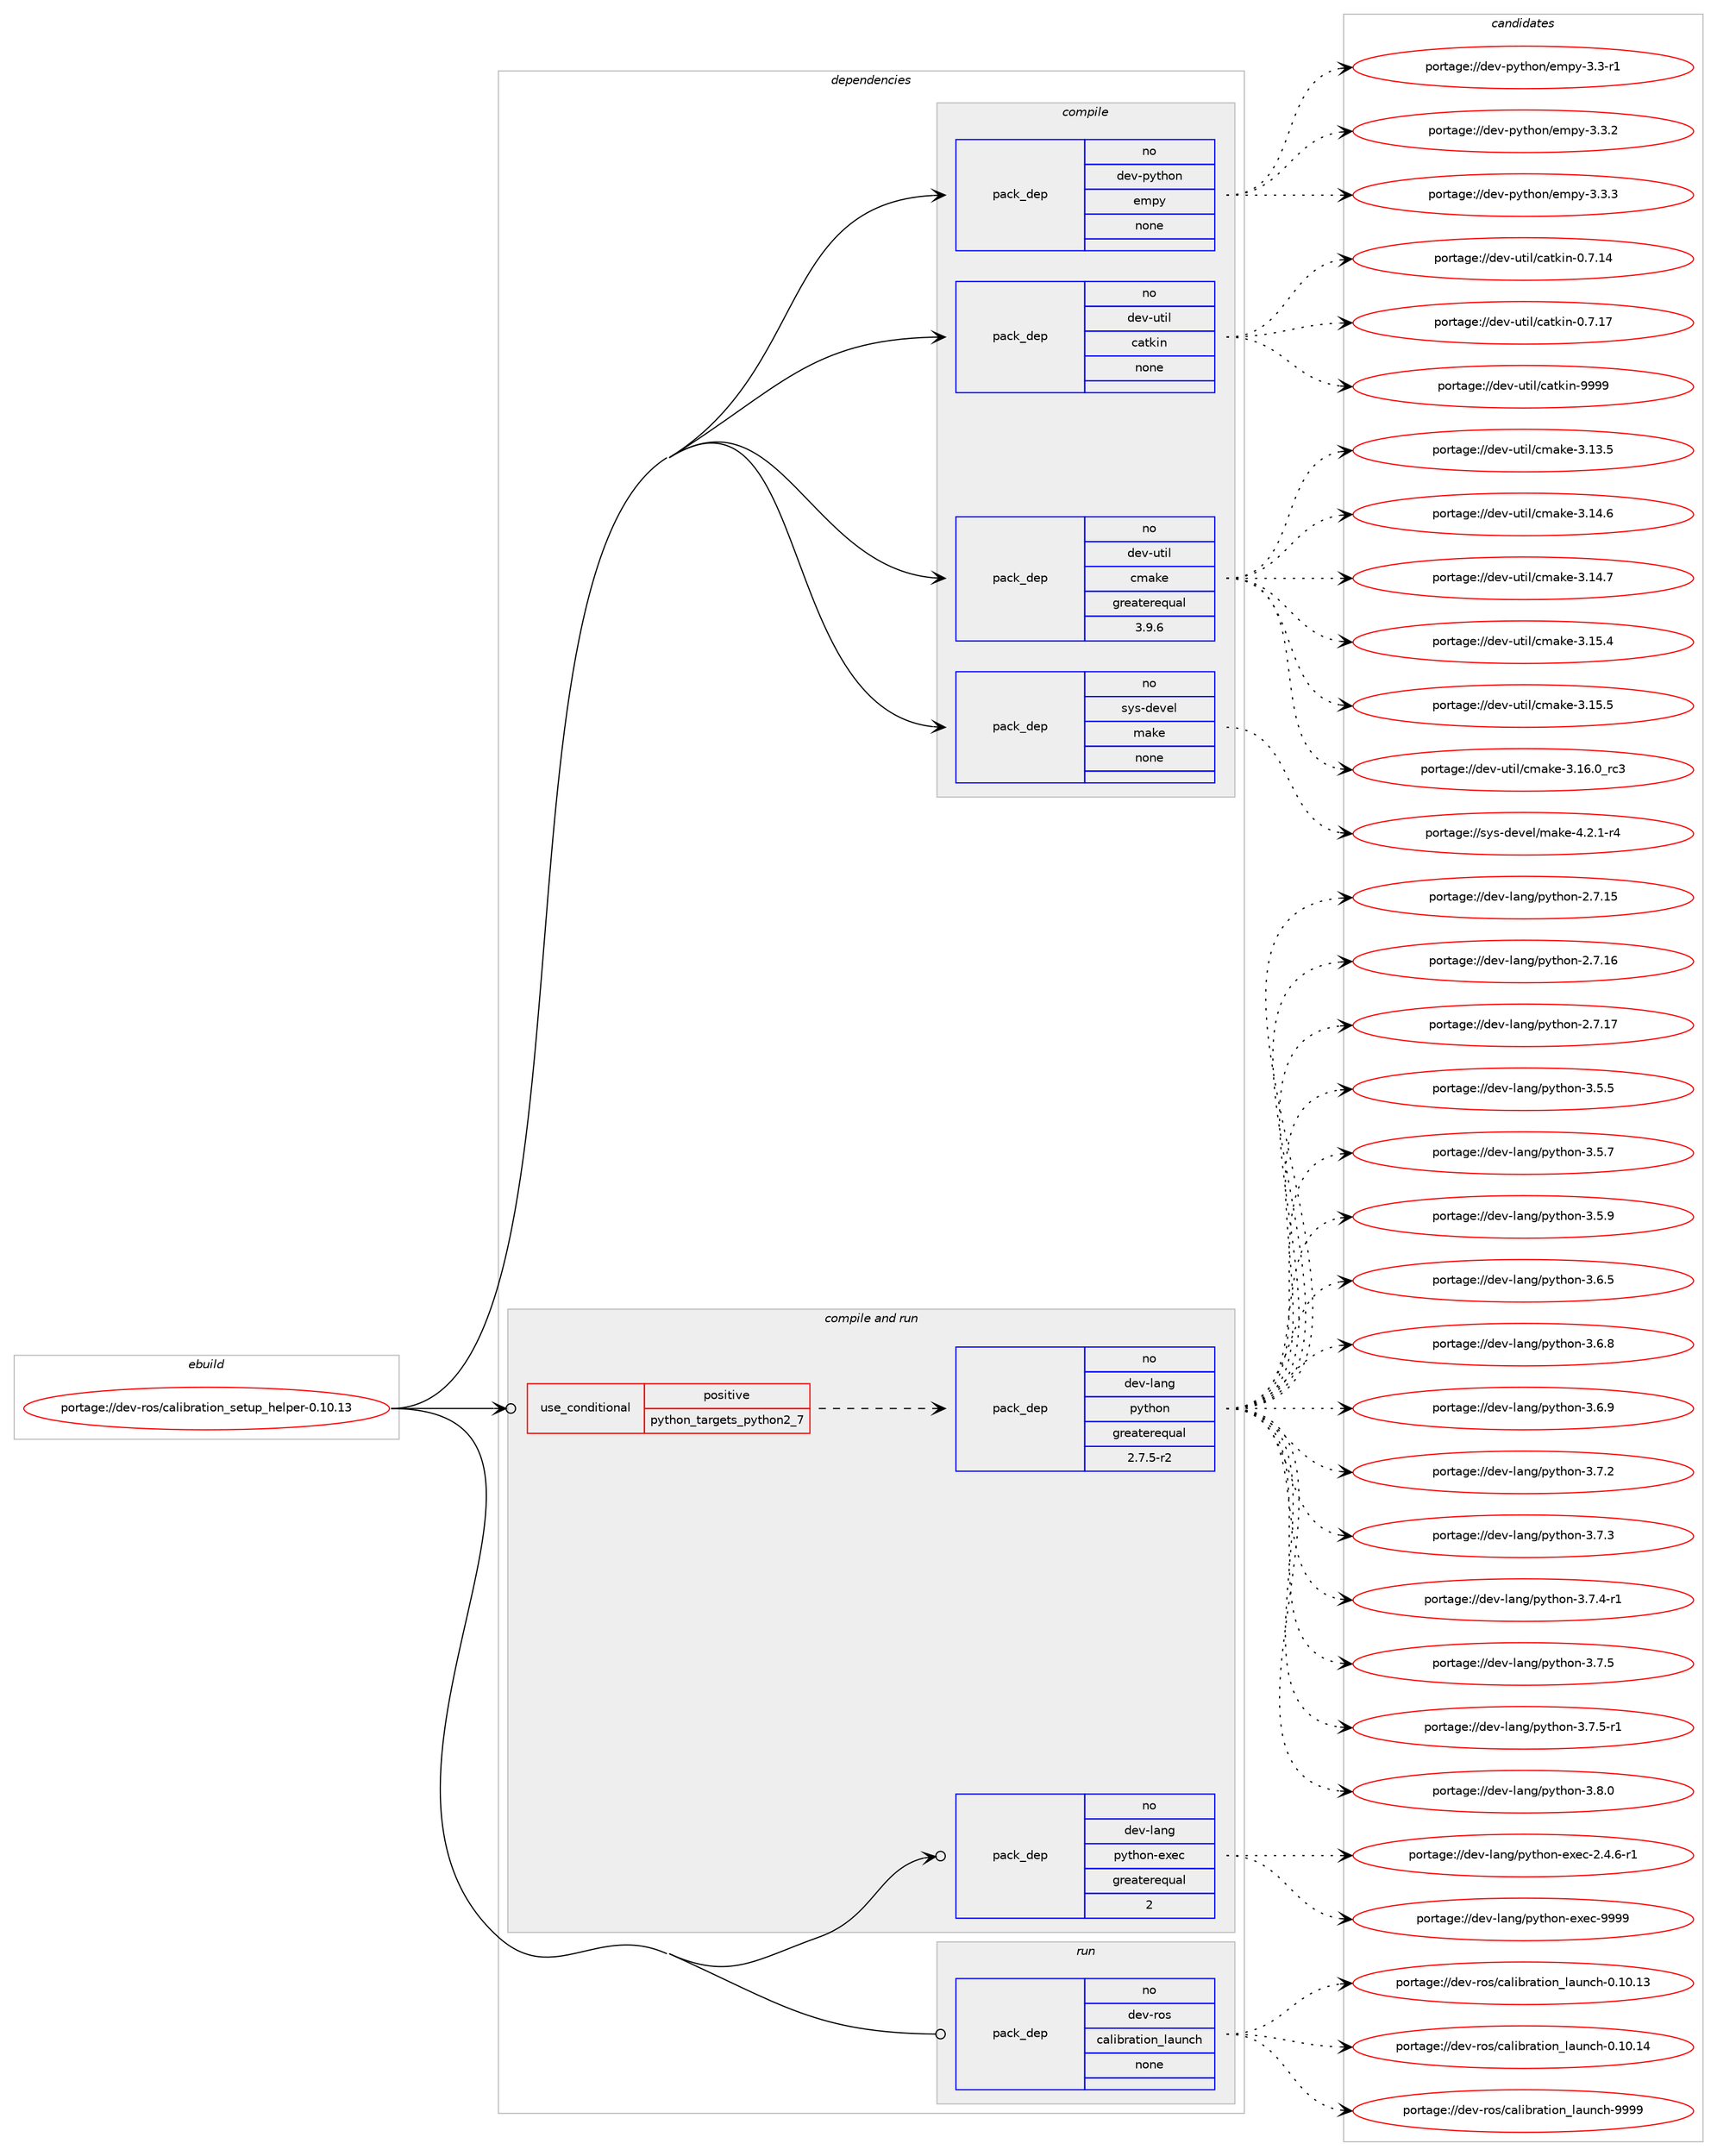 digraph prolog {

# *************
# Graph options
# *************

newrank=true;
concentrate=true;
compound=true;
graph [rankdir=LR,fontname=Helvetica,fontsize=10,ranksep=1.5];#, ranksep=2.5, nodesep=0.2];
edge  [arrowhead=vee];
node  [fontname=Helvetica,fontsize=10];

# **********
# The ebuild
# **********

subgraph cluster_leftcol {
color=gray;
rank=same;
label=<<i>ebuild</i>>;
id [label="portage://dev-ros/calibration_setup_helper-0.10.13", color=red, width=4, href="../dev-ros/calibration_setup_helper-0.10.13.svg"];
}

# ****************
# The dependencies
# ****************

subgraph cluster_midcol {
color=gray;
label=<<i>dependencies</i>>;
subgraph cluster_compile {
fillcolor="#eeeeee";
style=filled;
label=<<i>compile</i>>;
subgraph pack138569 {
dependency184101 [label=<<TABLE BORDER="0" CELLBORDER="1" CELLSPACING="0" CELLPADDING="4" WIDTH="220"><TR><TD ROWSPAN="6" CELLPADDING="30">pack_dep</TD></TR><TR><TD WIDTH="110">no</TD></TR><TR><TD>dev-python</TD></TR><TR><TD>empy</TD></TR><TR><TD>none</TD></TR><TR><TD></TD></TR></TABLE>>, shape=none, color=blue];
}
id:e -> dependency184101:w [weight=20,style="solid",arrowhead="vee"];
subgraph pack138570 {
dependency184102 [label=<<TABLE BORDER="0" CELLBORDER="1" CELLSPACING="0" CELLPADDING="4" WIDTH="220"><TR><TD ROWSPAN="6" CELLPADDING="30">pack_dep</TD></TR><TR><TD WIDTH="110">no</TD></TR><TR><TD>dev-util</TD></TR><TR><TD>catkin</TD></TR><TR><TD>none</TD></TR><TR><TD></TD></TR></TABLE>>, shape=none, color=blue];
}
id:e -> dependency184102:w [weight=20,style="solid",arrowhead="vee"];
subgraph pack138571 {
dependency184103 [label=<<TABLE BORDER="0" CELLBORDER="1" CELLSPACING="0" CELLPADDING="4" WIDTH="220"><TR><TD ROWSPAN="6" CELLPADDING="30">pack_dep</TD></TR><TR><TD WIDTH="110">no</TD></TR><TR><TD>dev-util</TD></TR><TR><TD>cmake</TD></TR><TR><TD>greaterequal</TD></TR><TR><TD>3.9.6</TD></TR></TABLE>>, shape=none, color=blue];
}
id:e -> dependency184103:w [weight=20,style="solid",arrowhead="vee"];
subgraph pack138572 {
dependency184104 [label=<<TABLE BORDER="0" CELLBORDER="1" CELLSPACING="0" CELLPADDING="4" WIDTH="220"><TR><TD ROWSPAN="6" CELLPADDING="30">pack_dep</TD></TR><TR><TD WIDTH="110">no</TD></TR><TR><TD>sys-devel</TD></TR><TR><TD>make</TD></TR><TR><TD>none</TD></TR><TR><TD></TD></TR></TABLE>>, shape=none, color=blue];
}
id:e -> dependency184104:w [weight=20,style="solid",arrowhead="vee"];
}
subgraph cluster_compileandrun {
fillcolor="#eeeeee";
style=filled;
label=<<i>compile and run</i>>;
subgraph cond42114 {
dependency184105 [label=<<TABLE BORDER="0" CELLBORDER="1" CELLSPACING="0" CELLPADDING="4"><TR><TD ROWSPAN="3" CELLPADDING="10">use_conditional</TD></TR><TR><TD>positive</TD></TR><TR><TD>python_targets_python2_7</TD></TR></TABLE>>, shape=none, color=red];
subgraph pack138573 {
dependency184106 [label=<<TABLE BORDER="0" CELLBORDER="1" CELLSPACING="0" CELLPADDING="4" WIDTH="220"><TR><TD ROWSPAN="6" CELLPADDING="30">pack_dep</TD></TR><TR><TD WIDTH="110">no</TD></TR><TR><TD>dev-lang</TD></TR><TR><TD>python</TD></TR><TR><TD>greaterequal</TD></TR><TR><TD>2.7.5-r2</TD></TR></TABLE>>, shape=none, color=blue];
}
dependency184105:e -> dependency184106:w [weight=20,style="dashed",arrowhead="vee"];
}
id:e -> dependency184105:w [weight=20,style="solid",arrowhead="odotvee"];
subgraph pack138574 {
dependency184107 [label=<<TABLE BORDER="0" CELLBORDER="1" CELLSPACING="0" CELLPADDING="4" WIDTH="220"><TR><TD ROWSPAN="6" CELLPADDING="30">pack_dep</TD></TR><TR><TD WIDTH="110">no</TD></TR><TR><TD>dev-lang</TD></TR><TR><TD>python-exec</TD></TR><TR><TD>greaterequal</TD></TR><TR><TD>2</TD></TR></TABLE>>, shape=none, color=blue];
}
id:e -> dependency184107:w [weight=20,style="solid",arrowhead="odotvee"];
}
subgraph cluster_run {
fillcolor="#eeeeee";
style=filled;
label=<<i>run</i>>;
subgraph pack138575 {
dependency184108 [label=<<TABLE BORDER="0" CELLBORDER="1" CELLSPACING="0" CELLPADDING="4" WIDTH="220"><TR><TD ROWSPAN="6" CELLPADDING="30">pack_dep</TD></TR><TR><TD WIDTH="110">no</TD></TR><TR><TD>dev-ros</TD></TR><TR><TD>calibration_launch</TD></TR><TR><TD>none</TD></TR><TR><TD></TD></TR></TABLE>>, shape=none, color=blue];
}
id:e -> dependency184108:w [weight=20,style="solid",arrowhead="odot"];
}
}

# **************
# The candidates
# **************

subgraph cluster_choices {
rank=same;
color=gray;
label=<<i>candidates</i>>;

subgraph choice138569 {
color=black;
nodesep=1;
choiceportage1001011184511212111610411111047101109112121455146514511449 [label="portage://dev-python/empy-3.3-r1", color=red, width=4,href="../dev-python/empy-3.3-r1.svg"];
choiceportage1001011184511212111610411111047101109112121455146514650 [label="portage://dev-python/empy-3.3.2", color=red, width=4,href="../dev-python/empy-3.3.2.svg"];
choiceportage1001011184511212111610411111047101109112121455146514651 [label="portage://dev-python/empy-3.3.3", color=red, width=4,href="../dev-python/empy-3.3.3.svg"];
dependency184101:e -> choiceportage1001011184511212111610411111047101109112121455146514511449:w [style=dotted,weight="100"];
dependency184101:e -> choiceportage1001011184511212111610411111047101109112121455146514650:w [style=dotted,weight="100"];
dependency184101:e -> choiceportage1001011184511212111610411111047101109112121455146514651:w [style=dotted,weight="100"];
}
subgraph choice138570 {
color=black;
nodesep=1;
choiceportage1001011184511711610510847999711610710511045484655464952 [label="portage://dev-util/catkin-0.7.14", color=red, width=4,href="../dev-util/catkin-0.7.14.svg"];
choiceportage1001011184511711610510847999711610710511045484655464955 [label="portage://dev-util/catkin-0.7.17", color=red, width=4,href="../dev-util/catkin-0.7.17.svg"];
choiceportage100101118451171161051084799971161071051104557575757 [label="portage://dev-util/catkin-9999", color=red, width=4,href="../dev-util/catkin-9999.svg"];
dependency184102:e -> choiceportage1001011184511711610510847999711610710511045484655464952:w [style=dotted,weight="100"];
dependency184102:e -> choiceportage1001011184511711610510847999711610710511045484655464955:w [style=dotted,weight="100"];
dependency184102:e -> choiceportage100101118451171161051084799971161071051104557575757:w [style=dotted,weight="100"];
}
subgraph choice138571 {
color=black;
nodesep=1;
choiceportage1001011184511711610510847991099710710145514649514653 [label="portage://dev-util/cmake-3.13.5", color=red, width=4,href="../dev-util/cmake-3.13.5.svg"];
choiceportage1001011184511711610510847991099710710145514649524654 [label="portage://dev-util/cmake-3.14.6", color=red, width=4,href="../dev-util/cmake-3.14.6.svg"];
choiceportage1001011184511711610510847991099710710145514649524655 [label="portage://dev-util/cmake-3.14.7", color=red, width=4,href="../dev-util/cmake-3.14.7.svg"];
choiceportage1001011184511711610510847991099710710145514649534652 [label="portage://dev-util/cmake-3.15.4", color=red, width=4,href="../dev-util/cmake-3.15.4.svg"];
choiceportage1001011184511711610510847991099710710145514649534653 [label="portage://dev-util/cmake-3.15.5", color=red, width=4,href="../dev-util/cmake-3.15.5.svg"];
choiceportage1001011184511711610510847991099710710145514649544648951149951 [label="portage://dev-util/cmake-3.16.0_rc3", color=red, width=4,href="../dev-util/cmake-3.16.0_rc3.svg"];
dependency184103:e -> choiceportage1001011184511711610510847991099710710145514649514653:w [style=dotted,weight="100"];
dependency184103:e -> choiceportage1001011184511711610510847991099710710145514649524654:w [style=dotted,weight="100"];
dependency184103:e -> choiceportage1001011184511711610510847991099710710145514649524655:w [style=dotted,weight="100"];
dependency184103:e -> choiceportage1001011184511711610510847991099710710145514649534652:w [style=dotted,weight="100"];
dependency184103:e -> choiceportage1001011184511711610510847991099710710145514649534653:w [style=dotted,weight="100"];
dependency184103:e -> choiceportage1001011184511711610510847991099710710145514649544648951149951:w [style=dotted,weight="100"];
}
subgraph choice138572 {
color=black;
nodesep=1;
choiceportage1151211154510010111810110847109971071014552465046494511452 [label="portage://sys-devel/make-4.2.1-r4", color=red, width=4,href="../sys-devel/make-4.2.1-r4.svg"];
dependency184104:e -> choiceportage1151211154510010111810110847109971071014552465046494511452:w [style=dotted,weight="100"];
}
subgraph choice138573 {
color=black;
nodesep=1;
choiceportage10010111845108971101034711212111610411111045504655464953 [label="portage://dev-lang/python-2.7.15", color=red, width=4,href="../dev-lang/python-2.7.15.svg"];
choiceportage10010111845108971101034711212111610411111045504655464954 [label="portage://dev-lang/python-2.7.16", color=red, width=4,href="../dev-lang/python-2.7.16.svg"];
choiceportage10010111845108971101034711212111610411111045504655464955 [label="portage://dev-lang/python-2.7.17", color=red, width=4,href="../dev-lang/python-2.7.17.svg"];
choiceportage100101118451089711010347112121116104111110455146534653 [label="portage://dev-lang/python-3.5.5", color=red, width=4,href="../dev-lang/python-3.5.5.svg"];
choiceportage100101118451089711010347112121116104111110455146534655 [label="portage://dev-lang/python-3.5.7", color=red, width=4,href="../dev-lang/python-3.5.7.svg"];
choiceportage100101118451089711010347112121116104111110455146534657 [label="portage://dev-lang/python-3.5.9", color=red, width=4,href="../dev-lang/python-3.5.9.svg"];
choiceportage100101118451089711010347112121116104111110455146544653 [label="portage://dev-lang/python-3.6.5", color=red, width=4,href="../dev-lang/python-3.6.5.svg"];
choiceportage100101118451089711010347112121116104111110455146544656 [label="portage://dev-lang/python-3.6.8", color=red, width=4,href="../dev-lang/python-3.6.8.svg"];
choiceportage100101118451089711010347112121116104111110455146544657 [label="portage://dev-lang/python-3.6.9", color=red, width=4,href="../dev-lang/python-3.6.9.svg"];
choiceportage100101118451089711010347112121116104111110455146554650 [label="portage://dev-lang/python-3.7.2", color=red, width=4,href="../dev-lang/python-3.7.2.svg"];
choiceportage100101118451089711010347112121116104111110455146554651 [label="portage://dev-lang/python-3.7.3", color=red, width=4,href="../dev-lang/python-3.7.3.svg"];
choiceportage1001011184510897110103471121211161041111104551465546524511449 [label="portage://dev-lang/python-3.7.4-r1", color=red, width=4,href="../dev-lang/python-3.7.4-r1.svg"];
choiceportage100101118451089711010347112121116104111110455146554653 [label="portage://dev-lang/python-3.7.5", color=red, width=4,href="../dev-lang/python-3.7.5.svg"];
choiceportage1001011184510897110103471121211161041111104551465546534511449 [label="portage://dev-lang/python-3.7.5-r1", color=red, width=4,href="../dev-lang/python-3.7.5-r1.svg"];
choiceportage100101118451089711010347112121116104111110455146564648 [label="portage://dev-lang/python-3.8.0", color=red, width=4,href="../dev-lang/python-3.8.0.svg"];
dependency184106:e -> choiceportage10010111845108971101034711212111610411111045504655464953:w [style=dotted,weight="100"];
dependency184106:e -> choiceportage10010111845108971101034711212111610411111045504655464954:w [style=dotted,weight="100"];
dependency184106:e -> choiceportage10010111845108971101034711212111610411111045504655464955:w [style=dotted,weight="100"];
dependency184106:e -> choiceportage100101118451089711010347112121116104111110455146534653:w [style=dotted,weight="100"];
dependency184106:e -> choiceportage100101118451089711010347112121116104111110455146534655:w [style=dotted,weight="100"];
dependency184106:e -> choiceportage100101118451089711010347112121116104111110455146534657:w [style=dotted,weight="100"];
dependency184106:e -> choiceportage100101118451089711010347112121116104111110455146544653:w [style=dotted,weight="100"];
dependency184106:e -> choiceportage100101118451089711010347112121116104111110455146544656:w [style=dotted,weight="100"];
dependency184106:e -> choiceportage100101118451089711010347112121116104111110455146544657:w [style=dotted,weight="100"];
dependency184106:e -> choiceportage100101118451089711010347112121116104111110455146554650:w [style=dotted,weight="100"];
dependency184106:e -> choiceportage100101118451089711010347112121116104111110455146554651:w [style=dotted,weight="100"];
dependency184106:e -> choiceportage1001011184510897110103471121211161041111104551465546524511449:w [style=dotted,weight="100"];
dependency184106:e -> choiceportage100101118451089711010347112121116104111110455146554653:w [style=dotted,weight="100"];
dependency184106:e -> choiceportage1001011184510897110103471121211161041111104551465546534511449:w [style=dotted,weight="100"];
dependency184106:e -> choiceportage100101118451089711010347112121116104111110455146564648:w [style=dotted,weight="100"];
}
subgraph choice138574 {
color=black;
nodesep=1;
choiceportage10010111845108971101034711212111610411111045101120101994550465246544511449 [label="portage://dev-lang/python-exec-2.4.6-r1", color=red, width=4,href="../dev-lang/python-exec-2.4.6-r1.svg"];
choiceportage10010111845108971101034711212111610411111045101120101994557575757 [label="portage://dev-lang/python-exec-9999", color=red, width=4,href="../dev-lang/python-exec-9999.svg"];
dependency184107:e -> choiceportage10010111845108971101034711212111610411111045101120101994550465246544511449:w [style=dotted,weight="100"];
dependency184107:e -> choiceportage10010111845108971101034711212111610411111045101120101994557575757:w [style=dotted,weight="100"];
}
subgraph choice138575 {
color=black;
nodesep=1;
choiceportage1001011184511411111547999710810598114971161051111109510897117110991044548464948464951 [label="portage://dev-ros/calibration_launch-0.10.13", color=red, width=4,href="../dev-ros/calibration_launch-0.10.13.svg"];
choiceportage1001011184511411111547999710810598114971161051111109510897117110991044548464948464952 [label="portage://dev-ros/calibration_launch-0.10.14", color=red, width=4,href="../dev-ros/calibration_launch-0.10.14.svg"];
choiceportage1001011184511411111547999710810598114971161051111109510897117110991044557575757 [label="portage://dev-ros/calibration_launch-9999", color=red, width=4,href="../dev-ros/calibration_launch-9999.svg"];
dependency184108:e -> choiceportage1001011184511411111547999710810598114971161051111109510897117110991044548464948464951:w [style=dotted,weight="100"];
dependency184108:e -> choiceportage1001011184511411111547999710810598114971161051111109510897117110991044548464948464952:w [style=dotted,weight="100"];
dependency184108:e -> choiceportage1001011184511411111547999710810598114971161051111109510897117110991044557575757:w [style=dotted,weight="100"];
}
}

}
